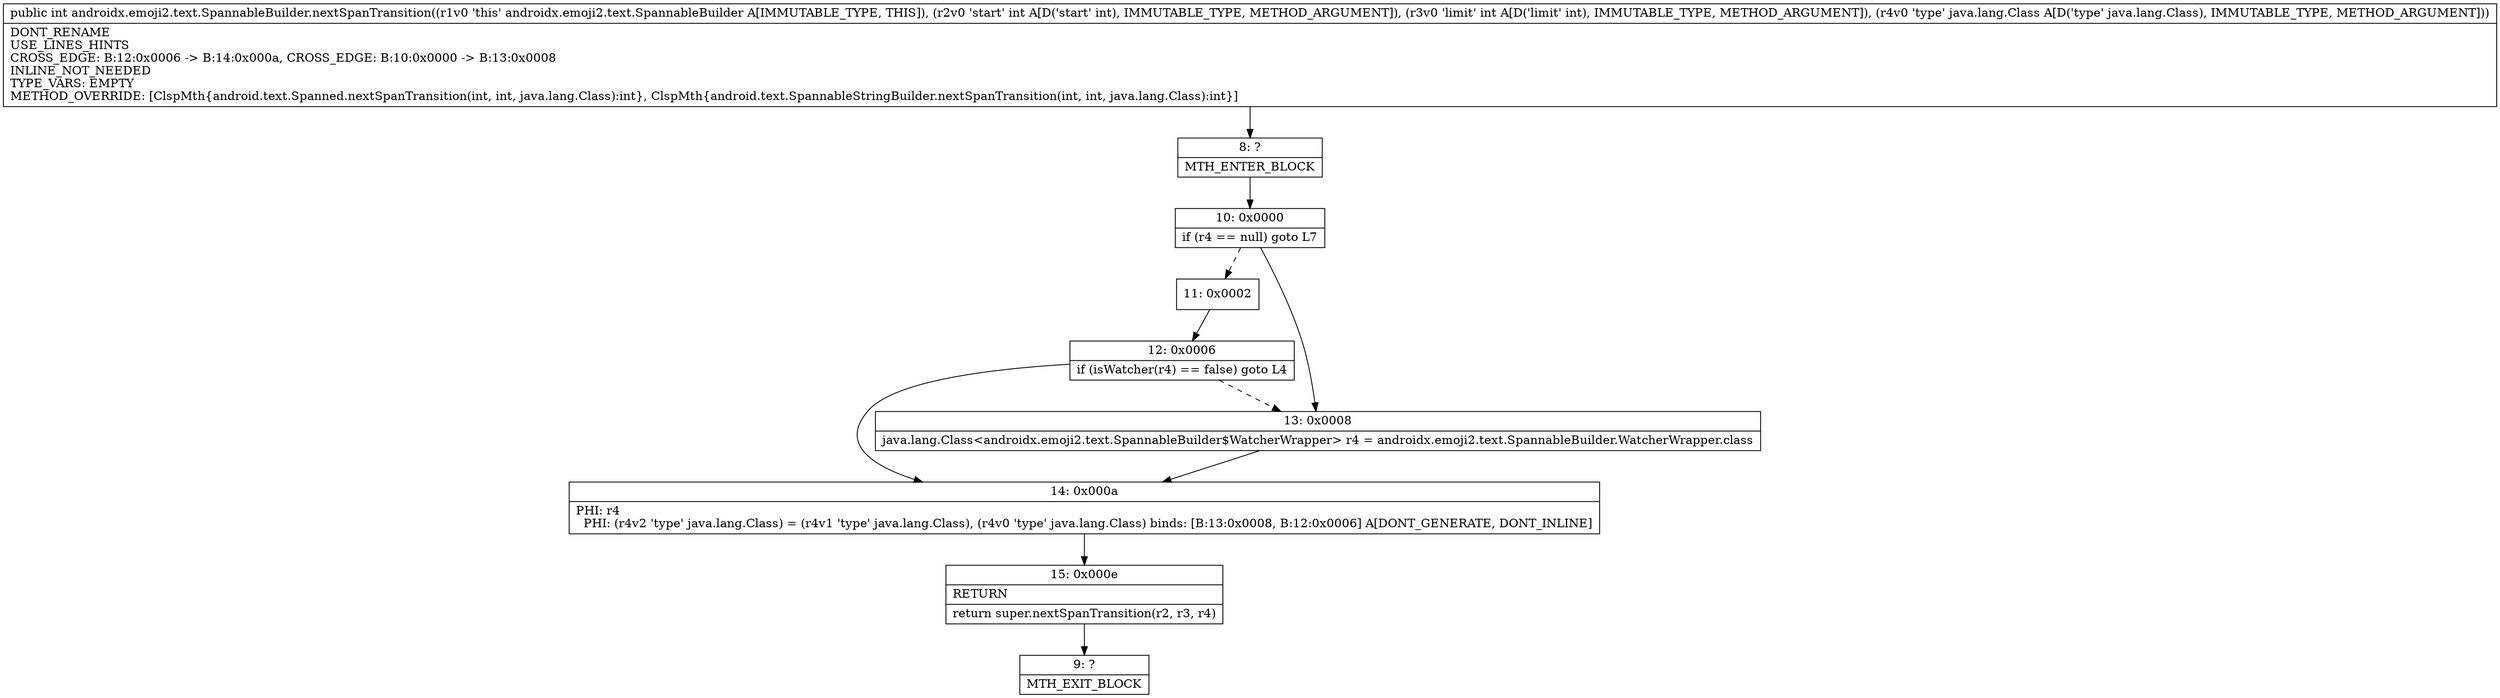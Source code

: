 digraph "CFG forandroidx.emoji2.text.SpannableBuilder.nextSpanTransition(IILjava\/lang\/Class;)I" {
Node_8 [shape=record,label="{8\:\ ?|MTH_ENTER_BLOCK\l}"];
Node_10 [shape=record,label="{10\:\ 0x0000|if (r4 == null) goto L7\l}"];
Node_11 [shape=record,label="{11\:\ 0x0002}"];
Node_12 [shape=record,label="{12\:\ 0x0006|if (isWatcher(r4) == false) goto L4\l}"];
Node_14 [shape=record,label="{14\:\ 0x000a|PHI: r4 \l  PHI: (r4v2 'type' java.lang.Class) = (r4v1 'type' java.lang.Class), (r4v0 'type' java.lang.Class) binds: [B:13:0x0008, B:12:0x0006] A[DONT_GENERATE, DONT_INLINE]\l}"];
Node_15 [shape=record,label="{15\:\ 0x000e|RETURN\l|return super.nextSpanTransition(r2, r3, r4)\l}"];
Node_9 [shape=record,label="{9\:\ ?|MTH_EXIT_BLOCK\l}"];
Node_13 [shape=record,label="{13\:\ 0x0008|java.lang.Class\<androidx.emoji2.text.SpannableBuilder$WatcherWrapper\> r4 = androidx.emoji2.text.SpannableBuilder.WatcherWrapper.class\l}"];
MethodNode[shape=record,label="{public int androidx.emoji2.text.SpannableBuilder.nextSpanTransition((r1v0 'this' androidx.emoji2.text.SpannableBuilder A[IMMUTABLE_TYPE, THIS]), (r2v0 'start' int A[D('start' int), IMMUTABLE_TYPE, METHOD_ARGUMENT]), (r3v0 'limit' int A[D('limit' int), IMMUTABLE_TYPE, METHOD_ARGUMENT]), (r4v0 'type' java.lang.Class A[D('type' java.lang.Class), IMMUTABLE_TYPE, METHOD_ARGUMENT]))  | DONT_RENAME\lUSE_LINES_HINTS\lCROSS_EDGE: B:12:0x0006 \-\> B:14:0x000a, CROSS_EDGE: B:10:0x0000 \-\> B:13:0x0008\lINLINE_NOT_NEEDED\lTYPE_VARS: EMPTY\lMETHOD_OVERRIDE: [ClspMth\{android.text.Spanned.nextSpanTransition(int, int, java.lang.Class):int\}, ClspMth\{android.text.SpannableStringBuilder.nextSpanTransition(int, int, java.lang.Class):int\}]\l}"];
MethodNode -> Node_8;Node_8 -> Node_10;
Node_10 -> Node_11[style=dashed];
Node_10 -> Node_13;
Node_11 -> Node_12;
Node_12 -> Node_13[style=dashed];
Node_12 -> Node_14;
Node_14 -> Node_15;
Node_15 -> Node_9;
Node_13 -> Node_14;
}


